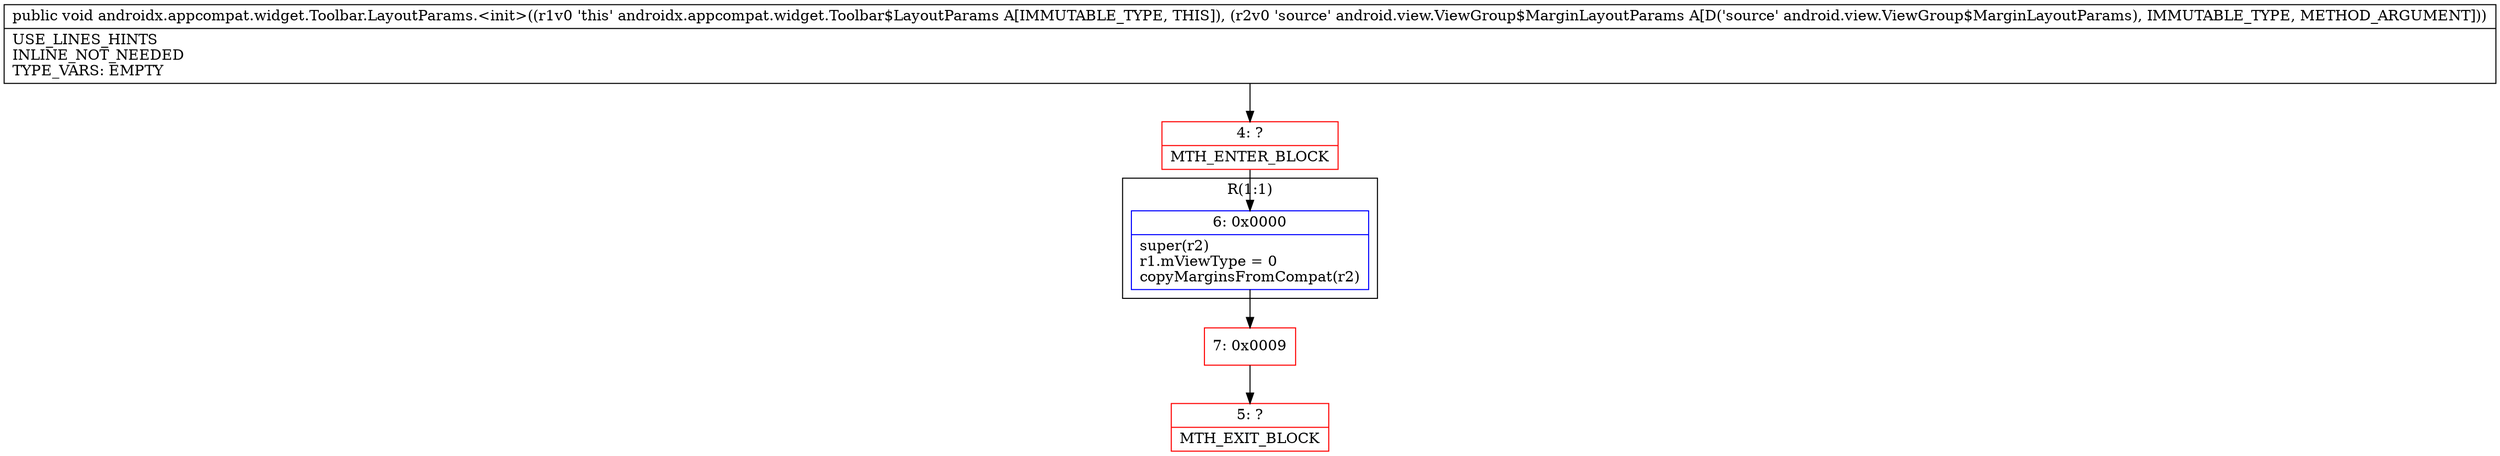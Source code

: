 digraph "CFG forandroidx.appcompat.widget.Toolbar.LayoutParams.\<init\>(Landroid\/view\/ViewGroup$MarginLayoutParams;)V" {
subgraph cluster_Region_1244421452 {
label = "R(1:1)";
node [shape=record,color=blue];
Node_6 [shape=record,label="{6\:\ 0x0000|super(r2)\lr1.mViewType = 0\lcopyMarginsFromCompat(r2)\l}"];
}
Node_4 [shape=record,color=red,label="{4\:\ ?|MTH_ENTER_BLOCK\l}"];
Node_7 [shape=record,color=red,label="{7\:\ 0x0009}"];
Node_5 [shape=record,color=red,label="{5\:\ ?|MTH_EXIT_BLOCK\l}"];
MethodNode[shape=record,label="{public void androidx.appcompat.widget.Toolbar.LayoutParams.\<init\>((r1v0 'this' androidx.appcompat.widget.Toolbar$LayoutParams A[IMMUTABLE_TYPE, THIS]), (r2v0 'source' android.view.ViewGroup$MarginLayoutParams A[D('source' android.view.ViewGroup$MarginLayoutParams), IMMUTABLE_TYPE, METHOD_ARGUMENT]))  | USE_LINES_HINTS\lINLINE_NOT_NEEDED\lTYPE_VARS: EMPTY\l}"];
MethodNode -> Node_4;Node_6 -> Node_7;
Node_4 -> Node_6;
Node_7 -> Node_5;
}

